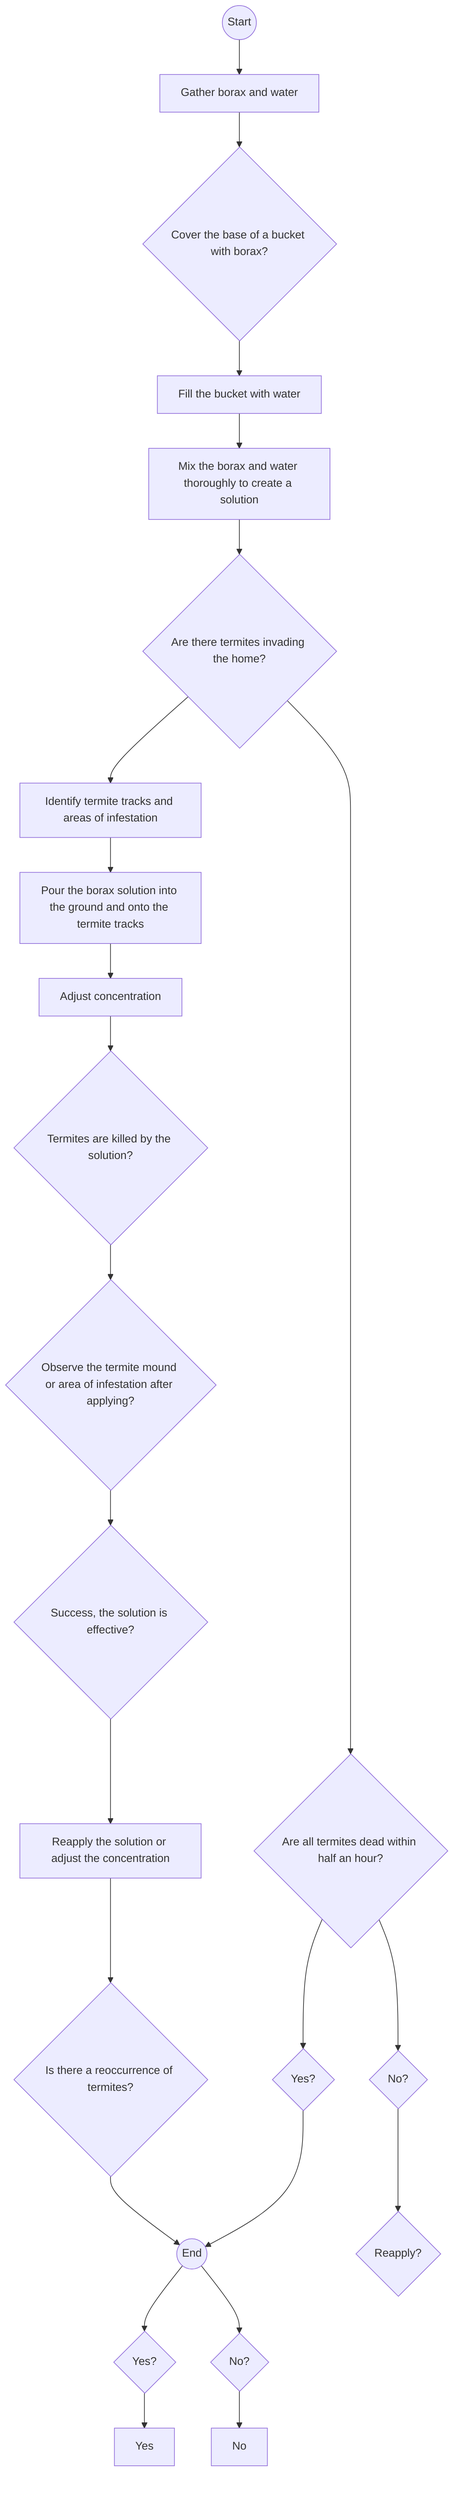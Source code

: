 flowchart TD
A((Start)) --> B[Gather borax and water]
B --> C{Cover the base of a bucket with borax?}
C --> D[Fill the bucket with water]
D --> E[Mix the borax and water thoroughly to create a solution]
E --> F{Are there termites invading the home?}
F --> G[Identify termite tracks and areas of infestation]
G --> H[Pour the borax solution into the ground and onto the termite tracks]
H --> I[Adjust concentration]
I --> J{Termites are killed by the solution?}
J --> K{Observe the termite mound or area of infestation after applying?}
K --> L{Success, the solution is effective?}
L --> M[Reapply the solution or adjust the concentration]
M --> N{Is there a reoccurrence of termites?}
N --> O((End))
F --> P{Are all termites dead within half an hour?}
P --> Q{Yes?}
P --> R{No?}
R --> S{Reapply?}
Q --> O
O --> T{Yes?}
O --> U{No?}
T --> V[Yes]
U --> W[No]